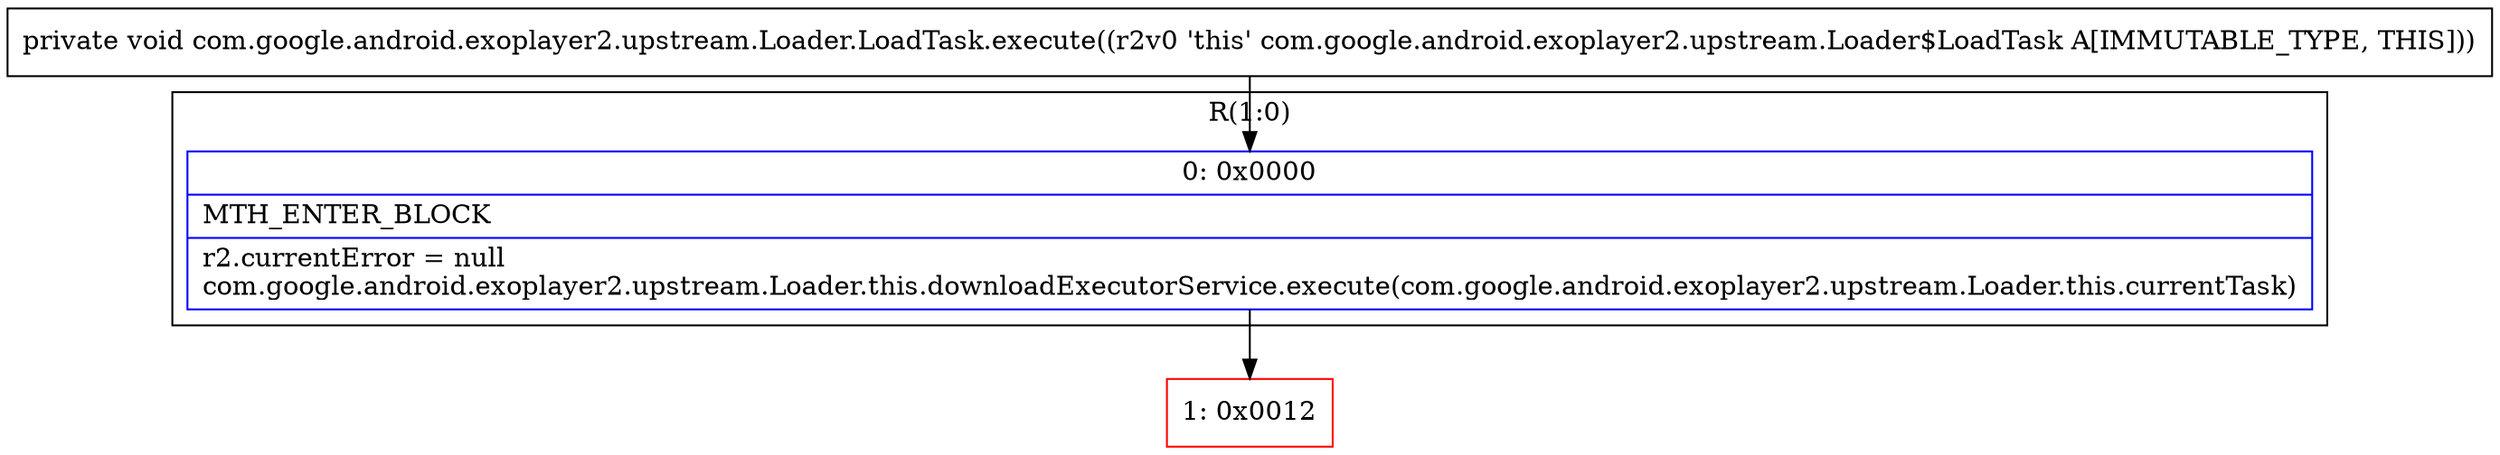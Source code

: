 digraph "CFG forcom.google.android.exoplayer2.upstream.Loader.LoadTask.execute()V" {
subgraph cluster_Region_543015533 {
label = "R(1:0)";
node [shape=record,color=blue];
Node_0 [shape=record,label="{0\:\ 0x0000|MTH_ENTER_BLOCK\l|r2.currentError = null\lcom.google.android.exoplayer2.upstream.Loader.this.downloadExecutorService.execute(com.google.android.exoplayer2.upstream.Loader.this.currentTask)\l}"];
}
Node_1 [shape=record,color=red,label="{1\:\ 0x0012}"];
MethodNode[shape=record,label="{private void com.google.android.exoplayer2.upstream.Loader.LoadTask.execute((r2v0 'this' com.google.android.exoplayer2.upstream.Loader$LoadTask A[IMMUTABLE_TYPE, THIS])) }"];
MethodNode -> Node_0;
Node_0 -> Node_1;
}

